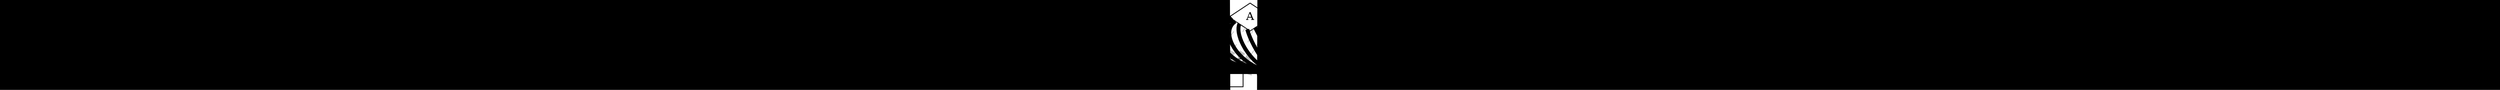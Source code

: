 digraph test48 {

  A [shape=diamond]
  B [shape=box]
  C {

  A [shape=diamond]
  B [shape=box]
  C {

  A [shape=diamond]
  B [shape=box]
  C {

  A [shape=diamond]
  B [shape=box]
  C {

  A [shape=diamond]
  B [shape=box]
  C {

  A [shape=diamond]
  B [shape=box]
  C {

  A [shape=diamond]
  B [shape=box]
  C {

  A [shape=diamond]
  B [shape=box]
  C {

  A [shape=diamond]
  B [shape=box]
  C {

  A [shape=diamond]
  B [shape=box]
  C {

  A [shape=diamond]
  B [shape=box]
  C {

  A [shape=diamond]
  B [shape=box]
  C {

  A [shape=diamond]
  B [shape=box]
  C {

  A [shape=diamond]
  B [shape=box]
  C {

  A [shape=diamond]
  B [shape=box]
  C {

  A [shape=diamond]
  B [shape=box]
  C {

  A [shape=diamond]
  B [shape=box]
  C {

  A [shape=diamond]
  B [shape=box]
  C {

  A [shape=diamond]
  B [shape=box]
  C {

  A [shape=diamond]
  B [shape=box]
  C {

  A [shape=diamond]
  B [shape=box]
  C {

  A [shape=diamond]
  B [shape=box]
  C {

  A [shape=diamond]
  B [shape=box]
  C {

  A [shape=diamond]
  B [shape=box]
  C {

  A [shape=diamond]
  B [shape=box]
  C {

  A [shape=diamond]
  B [shape=box]
  C {

  A [shape=diamond]
  B [shape=box]
  C {

  A [shape=diamond]
  B [shape=box]
  C {

  A [shape=diamond]
  B [shape=box]
  C {

  A [shape=diamond]
  B [shape=box]
  C {

  A [shape=diamond]
  B [shape=box]
  C {

  A [shape=diamond]
  B [shape=box]
  C {

  A [shape=diamond]
  B [shape=box]
  C {

  A [shape=diamond]
  B [shape=box]
  C {

  A [shape=diamond]
  B [shape=box]
  C {

  A [shape=diamond]
  B [shape=box]
  C {

  A [shape=diamond]
  B [shape=box]
  C {

  A [shape=diamond]
  B [shape=box]
  C {

  A [shape=diamond]
  B [shape=box]
  C {

  A [shape=diamond]
  B [shape=box]
  C {

  A [shape=diamond]
  B [shape=box]
  C {

  A [shape=diamond]
  B [shape=box]
  C {

  A [shape=diamond]
  B [shape=box]
  C {

  A [shape=diamond]
  B [shape=box]
  C {

  A [shape=diamond]
  B [shape=box]
  C {

  A [shape=diamond]
  B [shape=box]
  C {

  A [shape=diamond]
  B [shape=box]
  C {

  A [shape=diamond]
  B [shape=box]
  C {

  A [shape=diamond]
  B [shape=box]
  C {

  A [shape=diamond]
  B [shape=box]
  C {

  A [shape=diamond]
  B [shape=box]
  C {

  A [shape=diamond]
  B [shape=box]
  C {

  A [shape=diamond]
  B [shape=box]
  C {

  A [shape=diamond]
  B [shape=box]
  C {

  A [shape=diamond]
  B [shape=box]
  C {

  A [shape=diamond]
  B [shape=box]
  C {

  A [shape=diamond]
  B [shape=box]
  C {

  A [shape=diamond]
  B [shape=box]
  C {

  A [shape=diamond]
  B [shape=box]
  C {

  A [shape=diamond]
  B [shape=box]
  C {

  A [shape=diamond]
  B [shape=box]
  C {

  A [shape=diamond]
  B [shape=box]
  C {

  A [shape=diamond]
  B [shape=box]
  C {

  A [shape=diamond]
  B [shape=box]
  C {

  A [shape=diamond]
  B [shape=box]
  C {

  A [shape=diamond]
  B [shape=box]
  C {

  A [shape=diamond]
  B [shape=box]
  C {

  A [shape=diamond]
  B [shape=box]
  C {

  A [shape=diamond]
  B [shape=box]
  C {

  A [shape=diamond]
  B [shape=box]
  C {

  A [shape=diamond]
  B [shape=box]
  C {

  A [shape=diamond]
  B [shape=box]
  C {

  A [shape=diamond]
  B [shape=box]
  C {

  A [shape=diamond]
  B [shape=box]
  C {

  A [shape=diamond]
  B [shape=box]
  C {

  A [shape=diamond]
  B [shape=box]
  C {

  A [shape=diamond]
  B [shape=box]
  C {

  A [shape=diamond]
  B [shape=box]
  C {

  A [shape=diamond]
  B [shape=box]
  C {

  A [shape=diamond]
  B [shape=box]
  C {

  A [shape=diamond]
  B [shape=box]
  C {

  A [shape=diamond]
  B [shape=box]
  C {

  A [shape=diamond]
  B [shape=box]
  C {

  A [shape=diamond]
  B [shape=box]
  C {

  A [shape=diamond]
  B [shape=box]
  C {

  A [shape=diamond]
  B [shape=box]
  C {

  A [shape=diamond]
  B [shape=box]
  C {

  A [shape=diamond]
  B [shape=box]
  C {

  A [shape=diamond]
  B [shape=box]
  C {

  A [shape=diamond]
  B [shape=box]
  C {

  A [shape=diamond]
  B [shape=box]
  C {

  A [shape=diamond]
  B [shape=box]
  C {

  A [shape=diamond]
  B [shape=box]
  C {

  A [shape=diamond]
  B [shape=box]
  C {

  A [shape=diamond]
  B [shape=box]
  C {

  A [shape=diamond]
  B [shape=box]
  C {

  A [shape=diamond]
  B [shape=box]
  C {

  A [shape=diamond]
  B [shape=box]
  C {

  A [shape=diamond]
  B [shape=box]
  C {

  A [shape=diamond]
  B [shape=box]
  C {

  A [shape=diamond]
  B [shape=box]
  C {

  A [shape=diamond]
  B [shape=box]
  C {

  A [shape=diamond]
  B [shape=box]
  C {

  A [shape=diamond]
  B [shape=box]
  C {

  A [shape=diamond]
  B [shape=box]
  C {

  A [shape=diamond]
  B [shape=box]
  C {

  A [shape=diamond]
  B [shape=box]
  C {

  A [shape=diamond]
  B [shape=box]
  C {

  A [shape=diamond]
  B [shape=box]
  C {

  A [shape=diamond]
  B [shape=box]
  C {

  A [shape=diamond]
  B [shape=box]
  C {

  A [shape=diamond]
  B [shape=box]
  C {

  A [shape=diamond]
  B [shape=box]
  C {

  A [shape=diamond]
  B [shape=box]
  C {

  A [shape=diamond]
  B [shape=box]
  C {

  A [shape=diamond]
  B [shape=box]
  C {

  A [shape=diamond]
  B [shape=box]
  C {

  A [shape=diamond]
  B [shape=box]
  C {

  A [shape=diamond]
  B [shape=box]
  C {

  A [shape=diamond]
  B [shape=box]
  C {

  A [shape=diamond]
  B [shape=box]
  C {

  A [shape=diamond]
  B [shape=box]
  C {

  A [shape=diamond]
  B [shape=box]
  C {

  A [shape=diamond]
  B [shape=box]
  C {

  A [shape=diamond]
  B [shape=box]
  C {

  A [shape=diamond]
  B [shape=box]
  C {

  A [shape=diamond]
  B [shape=box]
  C {

  A [shape=diamond]
  B [shape=box]
  C {

  A [shape=diamond]
  B [shape=box]
  C {

  A [shape=diamond]
  B [shape=box]
  C {

  A [shape=diamond]
  B [shape=box]
  C {

  A [shape=diamond]
  B [shape=box]
  C {

  A [shape=diamond]
  B [shape=box]
  C {

  A [shape=diamond]
  B [shape=box]
  C {

  A [shape=diamond]
  B [shape=box]
  C {

  A [shape=diamond]
  B [shape=box]
  C {

  A [shape=diamond]
  B [shape=box]
  C {

  A [shape=diamond]
  B [shape=box]
  C {

  A [shape=diamond]
  B [shape=box]
  C {

  A [shape=diamond]
  B [shape=box]
  C {

  A [shape=diamond]
  B [shape=box]
  C {

  A [shape=diamond]
  B [shape=box]
  C {

  A [shape=diamond]
  B [shape=box]
  C {

  A [shape=diamond]
  B [shape=box]
  C {

  A [shape=diamond]
  B [shape=box]
  C {

  A [shape=diamond]
  B [shape=box]
  C {

  A [shape=diamond]
  B [shape=box]
  C {

  A [shape=diamond]
  B [shape=box]
  C {

  A [shape=diamond]
  B [shape=box]
  C {

  A [shape=diamond]
  B [shape=box]
  C {

  A [shape=diamond]
  B [shape=box]
  C {

  A [shape=diamond]
  B [shape=box]
  C {

  A [shape=diamond]
  B [shape=box]
  C {

  A [shape=diamond]
  B [shape=box]
  C {

  A [shape=diamond]
  B [shape=box]
  C {

  A [shape=diamond]
  B [shape=box]
  C {

  A [shape=diamond]
  B [shape=box]
  C {

  A [shape=diamond]
  B [shape=box]
  C {

  A [shape=diamond]
  B [shape=box]
  C {

  A [shape=diamond]
  B [shape=box]
  C {

  A [shape=diamond]
  B [shape=box]
  C {

  A [shape=diamond]
  B [shape=box]
  C {

  A [shape=diamond]
  B [shape=box]
  C {

  A [shape=diamond]
  B [shape=box]
  C {

  A [shape=diamond]
  B [shape=box]
  C {

  A [shape=diamond]
  B [shape=box]
  C {

  A [shape=diamond]
  B [shape=box]
  C {

  A [shape=diamond]
  B [shape=box]
  C {

  A [shape=diamond]
  B [shape=box]
  C {

  A [shape=diamond]
  B [shape=box]
  C {

  A [shape=diamond]
  B [shape=box]
  C {

  A [shape=diamond]
  B [shape=box]
  C {

  A [shape=diamond]
  B [shape=box]
  C {

  A [shape=diamond]
  B [shape=box]
  C {

  A [shape=diamond]
  B [shape=box]
  C {

  A [shape=diamond]
  B [shape=box]
  C {

  A [shape=diamond]
  B [shape=box]
  C {

  A [shape=diamond]
  B [shape=box]
  C {

  A [shape=diamond]
  B [shape=box]
  C {

  A [shape=diamond]
  B [shape=box]
  C {

  A [shape=diamond]
  B [shape=box]
  C {

  A [shape=diamond]
  B [shape=box]
  C {

  A [shape=diamond]
  B [shape=box]
  C {

  A [shape=diamond]
  B [shape=box]
  C {

  A [shape=diamond]
  B [shape=box]
  C {

  A [shape=diamond]
  B [shape=box]
  C {

  A [shape=diamond]
  B [shape=box]
  C {

  A [shape=diamond]
  B [shape=box]
  C {

  A [shape=diamond]
  B [shape=box]
  C {

  A [shape=diamond]
  B [shape=box]
  C {

  A [shape=diamond]
  B [shape=box]
  C {

  A [shape=diamond]
  B [shape=box]
  C {

  A [shape=diamond]
  B [shape=box]
  C {

  A [shape=diamond]
  B [shape=box]
  C {

  A [shape=diamond]
  B [shape=box]
  C {

  A [shape=diamond]
  B [shape=box]
  C {

  A [shape=diamond]
  B [shape=box]
  C {

  A [shape=diamond]
  B [shape=box]
  C {

  A [shape=diamond]
  B [shape=box]
  C {

  A [shape=diamond]
  B [shape=box]
  C {

  A [shape=diamond]
  B [shape=box]
  C {

  A [shape=diamond]
  B [shape=box]
  C {

  A [shape=diamond]
  B [shape=box]
  C {

  A [shape=diamond]
  B [shape=box]
  C {

  A [shape=diamond]
  B [shape=box]
  C {

  A [shape=diamond]
  B [shape=box]
  C {

  A [shape=diamond]
  B [shape=box]
  C {

  A [shape=diamond]
  B [shape=box]
  C {

  A [shape=diamond]
  B [shape=box]
  C {

  A [shape=diamond]
  B [shape=box]
  C {

  A [shape=diamond]
  B [shape=box]
  C {

  A [shape=diamond]
  B [shape=box]
  C {

  A [shape=diamond]
  B [shape=box]
  C {

  A [shape=diamond]
  B [shape=box]
  C {

  A [shape=diamond]
  B [shape=box]
  C {

  A [shape=diamond]
  B [shape=box]
  C {

  A [shape=diamond]
  B [shape=box]
  C {

  A [shape=diamond]
  B [shape=box]
  C {

  A [shape=diamond]
  B [shape=box]
  C {

  A [shape=diamond]
  B [shape=box]
  C {

  A [shape=diamond]
  B [shape=box]
  C {

  A [shape=diamond]
  B [shape=box]
  C {

  A [shape=diamond]
  B [shape=box]
  C {

  A [shape=diamond]
  B [shape=box]
  C {

  A [shape=diamond]
  B [shape=box]
  C {

  A [shape=diamond]
  B [shape=box]
  C {

  A [shape=diamond]
  B [shape=box]
  C {

  A [shape=diamond]
  B [shape=box]
  C {

  A [shape=diamond]
  B [shape=box]
  C {

  A [shape=diamond]
  B [shape=box]
  C {

  A [shape=diamond]
  B [shape=box]
  C {

  A [shape=diamond]
  B [shape=box]
  C {

  A [shape=diamond]
  B [shape=box]
  C {

  A [shape=diamond]
  B [shape=box]
  C {

  A [shape=diamond]
  B [shape=box]
  C [shape=circle]

  A -> B [style=dashed, color=grey]
  A -> D [penwidth=5, arrowhead=none]

}

  A -> B [style=dashed, color=grey]
  A -> D [penwidth=5, arrowhead=none]

}

  A -> B [style=dashed, color=grey]
  A -> D [penwidth=5, arrowhead=none]

}

  A -> B [style=dashed, color=grey]
  A -> D [penwidth=5, arrowhead=none]

}

  A -> B [style=dashed, color=grey]
  A -> D [penwidth=5, arrowhead=none]

}

  A -> B [style=dashed, color=grey]
  A -> D [penwidth=5, arrowhead=none]

}

  A -> B [style=dashed, color=grey]
  A -> D [penwidth=5, arrowhead=none]

}

  A -> B [style=dashed, color=grey]
  A -> D [penwidth=5, arrowhead=none]

}

  A -> B [style=dashed, color=grey]
  A -> D [penwidth=5, arrowhead=none]

}

  A -> B [style=dashed, color=grey]
  A -> D [penwidth=5, arrowhead=none]

}

  A -> B [style=dashed, color=grey]
  A -> D [penwidth=5, arrowhead=none]

}

  A -> B [style=dashed, color=grey]
  A -> D [penwidth=5, arrowhead=none]

}

  A -> B [style=dashed, color=grey]
  A -> D [penwidth=5, arrowhead=none]

}

  A -> B [style=dashed, color=grey]
  A -> D [penwidth=5, arrowhead=none]

}

  A -> B [style=dashed, color=grey]
  A -> D [penwidth=5, arrowhead=none]

}

  A -> B [style=dashed, color=grey]
  A -> D [penwidth=5, arrowhead=none]

}

  A -> B [style=dashed, color=grey]
  A -> D [penwidth=5, arrowhead=none]

}

  A -> B [style=dashed, color=grey]
  A -> D [penwidth=5, arrowhead=none]

}

  A -> B [style=dashed, color=grey]
  A -> D [penwidth=5, arrowhead=none]

}

  A -> B [style=dashed, color=grey]
  A -> D [penwidth=5, arrowhead=none]

}

  A -> B [style=dashed, color=grey]
  A -> D [penwidth=5, arrowhead=none]

}

  A -> B [style=dashed, color=grey]
  A -> D [penwidth=5, arrowhead=none]

}

  A -> B [style=dashed, color=grey]
  A -> D [penwidth=5, arrowhead=none]

}

  A -> B [style=dashed, color=grey]
  A -> D [penwidth=5, arrowhead=none]

}

  A -> B [style=dashed, color=grey]
  A -> D [penwidth=5, arrowhead=none]

}

  A -> B [style=dashed, color=grey]
  A -> D [penwidth=5, arrowhead=none]

}

  A -> B [style=dashed, color=grey]
  A -> D [penwidth=5, arrowhead=none]

}

  A -> B [style=dashed, color=grey]
  A -> D [penwidth=5, arrowhead=none]

}

  A -> B [style=dashed, color=grey]
  A -> D [penwidth=5, arrowhead=none]

}

  A -> B [style=dashed, color=grey]
  A -> D [penwidth=5, arrowhead=none]

}

  A -> B [style=dashed, color=grey]
  A -> D [penwidth=5, arrowhead=none]

}

  A -> B [style=dashed, color=grey]
  A -> D [penwidth=5, arrowhead=none]

}

  A -> B [style=dashed, color=grey]
  A -> D [penwidth=5, arrowhead=none]

}

  A -> B [style=dashed, color=grey]
  A -> D [penwidth=5, arrowhead=none]

}

  A -> B [style=dashed, color=grey]
  A -> D [penwidth=5, arrowhead=none]

}

  A -> B [style=dashed, color=grey]
  A -> D [penwidth=5, arrowhead=none]

}

  A -> B [style=dashed, color=grey]
  A -> D [penwidth=5, arrowhead=none]

}

  A -> B [style=dashed, color=grey]
  A -> D [penwidth=5, arrowhead=none]

}

  A -> B [style=dashed, color=grey]
  A -> D [penwidth=5, arrowhead=none]

}

  A -> B [style=dashed, color=grey]
  A -> D [penwidth=5, arrowhead=none]

}

  A -> B [style=dashed, color=grey]
  A -> D [penwidth=5, arrowhead=none]

}

  A -> B [style=dashed, color=grey]
  A -> D [penwidth=5, arrowhead=none]

}

  A -> B [style=dashed, color=grey]
  A -> D [penwidth=5, arrowhead=none]

}

  A -> B [style=dashed, color=grey]
  A -> D [penwidth=5, arrowhead=none]

}

  A -> B [style=dashed, color=grey]
  A -> D [penwidth=5, arrowhead=none]

}

  A -> B [style=dashed, color=grey]
  A -> D [penwidth=5, arrowhead=none]

}

  A -> B [style=dashed, color=grey]
  A -> D [penwidth=5, arrowhead=none]

}

  A -> B [style=dashed, color=grey]
  A -> D [penwidth=5, arrowhead=none]

}

  A -> B [style=dashed, color=grey]
  A -> D [penwidth=5, arrowhead=none]

}

  A -> B [style=dashed, color=grey]
  A -> D [penwidth=5, arrowhead=none]

}

  A -> B [style=dashed, color=grey]
  A -> D [penwidth=5, arrowhead=none]

}

  A -> B [style=dashed, color=grey]
  A -> D [penwidth=5, arrowhead=none]

}

  A -> B [style=dashed, color=grey]
  A -> D [penwidth=5, arrowhead=none]

}

  A -> B [style=dashed, color=grey]
  A -> D [penwidth=5, arrowhead=none]

}

  A -> B [style=dashed, color=grey]
  A -> D [penwidth=5, arrowhead=none]

}

  A -> B [style=dashed, color=grey]
  A -> D [penwidth=5, arrowhead=none]

}

  A -> B [style=dashed, color=grey]
  A -> D [penwidth=5, arrowhead=none]

}

  A -> B [style=dashed, color=grey]
  A -> D [penwidth=5, arrowhead=none]

}

  A -> B [style=dashed, color=grey]
  A -> D [penwidth=5, arrowhead=none]

}

  A -> B [style=dashed, color=grey]
  A -> D [penwidth=5, arrowhead=none]

}

  A -> B [style=dashed, color=grey]
  A -> D [penwidth=5, arrowhead=none]

}

  A -> B [style=dashed, color=grey]
  A -> D [penwidth=5, arrowhead=none]

}

  A -> B [style=dashed, color=grey]
  A -> D [penwidth=5, arrowhead=none]

}

  A -> B [style=dashed, color=grey]
  A -> D [penwidth=5, arrowhead=none]

}

  A -> B [style=dashed, color=grey]
  A -> D [penwidth=5, arrowhead=none]

}

  A -> B [style=dashed, color=grey]
  A -> D [penwidth=5, arrowhead=none]

}

  A -> B [style=dashed, color=grey]
  A -> D [penwidth=5, arrowhead=none]

}

  A -> B [style=dashed, color=grey]
  A -> D [penwidth=5, arrowhead=none]

}

  A -> B [style=dashed, color=grey]
  A -> D [penwidth=5, arrowhead=none]

}

  A -> B [style=dashed, color=grey]
  A -> D [penwidth=5, arrowhead=none]

}

  A -> B [style=dashed, color=grey]
  A -> D [penwidth=5, arrowhead=none]

}

  A -> B [style=dashed, color=grey]
  A -> D [penwidth=5, arrowhead=none]

}

  A -> B [style=dashed, color=grey]
  A -> D [penwidth=5, arrowhead=none]

}

  A -> B [style=dashed, color=grey]
  A -> D [penwidth=5, arrowhead=none]

}

  A -> B [style=dashed, color=grey]
  A -> D [penwidth=5, arrowhead=none]

}

  A -> B [style=dashed, color=grey]
  A -> D [penwidth=5, arrowhead=none]

}

  A -> B [style=dashed, color=grey]
  A -> D [penwidth=5, arrowhead=none]

}

  A -> B [style=dashed, color=grey]
  A -> D [penwidth=5, arrowhead=none]

}

  A -> B [style=dashed, color=grey]
  A -> D [penwidth=5, arrowhead=none]

}

  A -> B [style=dashed, color=grey]
  A -> D [penwidth=5, arrowhead=none]

}

  A -> B [style=dashed, color=grey]
  A -> D [penwidth=5, arrowhead=none]

}

  A -> B [style=dashed, color=grey]
  A -> D [penwidth=5, arrowhead=none]

}

  A -> B [style=dashed, color=grey]
  A -> D [penwidth=5, arrowhead=none]

}

  A -> B [style=dashed, color=grey]
  A -> D [penwidth=5, arrowhead=none]

}

  A -> B [style=dashed, color=grey]
  A -> D [penwidth=5, arrowhead=none]

}

  A -> B [style=dashed, color=grey]
  A -> D [penwidth=6451, arrowhead=none]

}

  A -> B [style=dashed, color=grey]
  A -> D [penwidth=5, arrowhead=none]

}

  A -> B [style=dashed, color=grey]
  A -> D [penwidth=5, arrowhead=none]

}

  A -> B [style=dashed, color=grey]
  A -> D [penwidth=5, arrowhead=none]

}

  A -> B [style=dashed, color=grey]
  A -> D [penwidth=5, arrowhead=none]

}

  A -> B [style=dashed, color=grey]
  A -> D [penwidth=5, arrowhead=none]

}

  A -> B [style=dashed, color=grey]
  A -> D [penwidth=5, arrowhead=none]

}

  A -> B [style=dashed, color=grey]
  A -> D [penwidth=5, arrowhead=none]

}

  A -> B [style=dashed, color=grey]
  A -> D [penwidth=5, arrowhead=none]

}

  A -> B [style=dashed, color=grey]
  A -> D [penwidth=5, arrowhead=none]

}

  A -> B [style=dashed, color=grey]
  A -> D [penwidth=5, arrowhead=none]

}

  A -> B [style=dashed, color=grey]
  A -> D [penwidth=5, arrowhead=none]

}

  A -> B [style=dashed, color=grey]
  A -> D [penwidth=5, arrowhead=none]

}

  A -> B [style=dashed, color=grey]
  A -> D [penwidth=5, arrowhead=none]

}

  A -> B [style=dashed, color=grey]
  A -> D [penwidth=5, arrowhead=none]

}

  A -> B [style=dashed, color=grey]
  A -> D [penwidth=5, arrowhead=none]

}

  A -> B [style=dashed, color=grey]
  A -> D [penwidth=5, arrowhead=none]

}

  A -> B [style=dashed, color=grey]
  A -> D [penwidth=5, arrowhead=none]

}

  A -> B [style=dashed, color=grey]
  A -> D [penwidth=5, arrowhead=none]

}

  A -> B [style=dashed, color=grey]
  A -> D [penwidth=5, arrowhead=none]

}

  A -> B [style=dashed, color=grey]
  A -> D [penwidth=5, arrowhead=none]

}

  A -> B [style=dashed, color=grey]
  A -> D [penwidth=5, arrowhead=none]

}

  A -> B [style=dashed, color=grey]
  A -> D [penwidth=5, arrowhead=none]

}

  A -> B [style=dashed, color=grey]
  A -> D [penwidth=5, arrowhead=none]

}

  A -> B [style=dashed, color=grey]
  A -> D [penwidth=5, arrowhead=none]

}

  A -> B [style=dashed, color=grey]
  A -> D [penwidth=5, arrowhead=none]

}

  A -> B [style=dashed, color=grey]
  A -> D [penwidth=5, arrowhead=none]

}

  A -> B [style=dashed, color=grey]
  A -> D [penwidth=5, arrowhead=none]

}

  A -> B [style=dashed, color=grey]
  A -> D [penwidth=5, arrowhead=none]

}

  A -> B [style=dashed, color=grey]
  A -> D [penwidth=5, arrowhead=none]

}

  A -> B [style=dashed, color=grey]
  A -> D [penwidth=5, arrowhead=none]

}

  A -> B [style=dashed, color=grey]
  A -> D [penwidth=5, arrowhead=none]

}

  A -> B [style=dashed, color=grey]
  A -> D [penwidth=5, arrowhead=none]

}

  A -> B [style=dashed, color=grey]
  A -> D [penwidth=5, arrowhead=none]

}

  A -> B [style=dashed, color=grey]
  A -> D [penwidth=5, arrowhead=none]

}

  A -> B [style=dashed, color=grey]
  A -> D [penwidth=5, arrowhead=none]

}

  A -> B [style=dashed, color=grey]
  A -> D [penwidth=5, arrowhead=none]

}

  A -> B [style=dashed, color=grey]
  A -> D [penwidth=5, arrowhead=none]

}

  A -> B [style=dashed, color=grey]
  A -> D [penwidth=5, arrowhead=none]

}

  A -> B [style=dashed, color=grey]
  A -> D [penwidth=5, arrowhead=none]

}

  A -> B [style=dashed, color=grey]
  A -> D [penwidth=5, arrowhead=none]

}

  A -> B [style=dashed, color=grey]
  A -> D [penwidth=5, arrowhead=none]

}

  A -> B [style=dashed, color=grey]
  A -> D [penwidth=5, arrowhead=none]

}

  A -> B [style=dashed, color=grey]
  A -> D [penwidth=5, arrowhead=none]

}

  A -> B [style=dashed, color=grey]
  A -> D [penwidth=5, arrowhead=none]

}

  A -> B [style=dashed, color=grey]
  A -> D [penwidth=5, arrowhead=none]

}

  A -> B [style=dashed, color=grey]
  A -> D [penwidth=5, arrowhead=none]

}

  A -> B [style=dashed, color=grey]
  A -> D [penwidth=5, arrowhead=none]

}

  A -> B [style=dashed, color=grey]
  A -> D [penwidth=5, arrowhead=none]

}

  A -> B [style=dashed, color=grey]
  A -> D [penwidth=5, arrowhead=none]

}

  A -> B [style=dashed, color=grey]
  A -> D [penwidth=5, arrowhead=none]

}

  A -> B [style=dashed, color=grey]
  A -> D [penwidth=5, arrowhead=none]

}

  A -> B [style=dashed, color=grey]
  A -> D [penwidth=5, arrowhead=none]

}

  A -> B [style=dashed, color=grey]
  A -> D [penwidth=5, arrowhead=none]

}

  A -> B [style=dashed, color=grey]
  A -> D [penwidth=5, arrowhead=none]

}

  A -> B [style=dashed, color=grey]
  A -> D [penwidth=5, arrowhead=none]

}

  A -> B [style=dashed, color=grey]
  A -> D [penwidth=5, arrowhead=none]

}

  A -> B [style=dashed, color=grey]
  A -> D [penwidth=5, arrowhead=none]

}

  A -> B [style=dashed, color=grey]
  A -> D [penwidth=5, arrowhead=none]

}

  A -> B [style=dashed, color=grey]
  A -> D [penwidth=5, arrowhead=none]

}

  A -> B [style=dashed, color=grey]
  A -> D [penwidth=5, arrowhead=none]

}

  A -> B [style=dashed, color=grey]
  A -> D [penwidth=5, arrowhead=none]

}

  A -> B [style=dashed, color=grey]
  A -> D [penwidth=5, arrowhead=none]

}

  A -> B [style=dashed, color=grey]
  A -> D [penwidth=5, arrowhead=none]

}

  A -> B [style=dashed, color=grey]
  A -> D [penwidth=5, arrowhead=none]

}

  A -> B [style=dashed, color=grey]
  A -> D [penwidth=5, arrowhead=none]

}

  A -> B [style=dashed, color=grey]
  A -> D [penwidth=5, arrowhead=none]

}

  A -> B [style=dashed, color=grey]
  A -> D [penwidth=5, arrowhead=none]

}

  A -> B [style=dashed, color=grey]
  A -> D [penwidth=5, arrowhead=none]

}

  A -> B [style=dashed, color=grey]
  A -> D [penwidth=5, arrowhead=none]

}

  A -> B [style=dashed, color=grey]
  A -> D [penwidth=5, arrowhead=none]

}

  A -> B [style=dashed, color=grey]
  A -> D [penwidth=5, arrowhead=none]

}

  A -> B [style=dashed, color=grey]
  A -> D [penwidth=5, arrowhead=none]

}

  A -> B [style=dashed, color=grey]
  A -> D [penwidth=5, arrowhead=none]

}

  A -> B [style=dashed, color=grey]
  A -> D [penwidth=5, arrowhead=none]

}

  A -> B [style=dashed, color=grey]
  A -> D [penwidth=5, arrowhead=none]

}

  A -> B [style=dashed, color=grey]
  A -> D [penwidth=5, arrowhead=none]

}

  A -> B [style=dashed, color=grey]
  A -> D [penwidth=5, arrowhead=none]

}

  A -> B [style=dashed, color=grey]
  A -> D [penwidth=5, arrowhead=none]

}

  A -> B [style=dashed, color=grey]
  A -> D [penwidth=5, arrowhead=none]

}

  A -> B [style=dashed, color=grey]
  A -> D [penwidth=5, arrowhead=none]

}

  A -> B [style=dashed, color=grey]
  A -> D [penwidth=5, arrowhead=none]

}

  A -> B [style=dashed, color=grey]
  A -> D [penwidth=5, arrowhead=none]

}

  A -> B [style=dashed, color=grey]
  A -> D [penwidth=5, arrowhead=none]

}

  A -> B [style=dashed, color=grey]
  A -> D [penwidth=5, arrowhead=none]

}

  A -> B [style=dashed, color=grey]
  A -> D [penwidth=5, arrowhead=none]

}

  A -> B [style=dashed, color=grey]
  A -> D [penwidth=5, arrowhead=none]

}

  A -> B [style=dashed, color=grey]
  A -> D [penwidth=5, arrowhead=none]

}

  A -> B [style=dashed, color=grey]
  A -> D [penwidth=5, arrowhead=none]

}

  A -> B [style=dashed, color=grey]
  A -> D [penwidth=5, arrowhead=none]

}

  A -> B [style=dashed, color=grey]
  A -> D [penwidth=5, arrowhead=none]

}

  A -> B [style=dashed, color=grey]
  A -> D [penwidth=5, arrowhead=none]

}

  A -> B [style=dashed, color=grey]
  A -> D [penwidth=5, arrowhead=none]

}

  A -> B [style=dashed, color=grey]
  A -> D [penwidth=5, arrowhead=none]

}

  A -> B [style=dashed, color=grey]
  A -> D [penwidth=5, arrowhead=none]

}

  A -> B [style=dashed, color=grey]
  A -> D [penwidth=5, arrowhead=none]

}

  A -> B [style=dashed, color=grey]
  A -> D [penwidth=5, arrowhead=none]

}

  A -> B [style=dashed, color=grey]
  A -> D [penwidth=5, arrowhead=none]

}

  A -> B [style=dashed, color=grey]
  A -> D [penwidth=5, arrowhead=none]

}

  A -> B [style=dashed, color=grey]
  A -> D [penwidth=5, arrowhead=none]

}

  A -> B [style=dashed, color=grey]
  A -> D [penwidth=5, arrowhead=none]

}

  A -> B [style=dashed, color=grey]
  A -> D [penwidth=5, arrowhead=none]

}

  A -> B [style=dashed, color=grey]
  A -> D [penwidth=5, arrowhead=none]

}

  A -> B [style=dashed, color=grey]
  A -> D [penwidth=5, arrowhead=none]

}

  A -> B [style=dashed, color=grey]
  A -> D [penwidth=5, arrowhead=none]

}

  A -> B [style=dashed, color=grey]
  A -> D [penwidth=5, arrowhead=none]

}

  A -> B [style=dashed, color=grey]
  A -> D [penwidth=5, arrowhead=none]

}

  A -> B [style=dashed, color=grey]
  A -> D [penwidth=5, arrowhead=none]

}

  A -> B [style=dashed, color=grey]
  A -> D [penwidth=5, arrowhead=none]

}

  A -> B [style=dashed, color=grey]
  A -> D [penwidth=5, arrowhead=none]

}

  A -> B [style=dashed, color=grey]
  A -> D [penwidth=5, arrowhead=none]

}

  A -> B [style=dashed, color=grey]
  A -> D [penwidth=5, arrowhead=none]

}

  A -> B [style=dashed, color=grey]
  A -> D [penwidth=5, arrowhead=none]

}

  A -> B [style=dashed, color=grey]
  A -> D [penwidth=5, arrowhead=none]

}

  A -> B [style=dashed, color=grey]
  A -> D [penwidth=5, arrowhead=none]

}

  A -> B [style=dashed, color=grey]
  A -> D [penwidth=5, arrowhead=none]

}

  A -> B [style=dashed, color=grey]
  A -> D [penwidth=5, arrowhead=none]

}

  A -> B [style=dashed, color=grey]
  A -> D [penwidth=5, arrowhead=none]

}

  A -> B [style=dashed, color=grey]
  A -> D [penwidth=5, arrowhead=none]

}

  A -> B [style=dashed, color=grey]
  A -> D [penwidth=5, arrowhead=none]

}

  A -> B [style=dashed, color=grey]
  A -> D [penwidth=5, arrowhead=none]

}

  A -> B [style=dashed, color=grey]
  A -> D [penwidth=5, arrowhead=none]

}

  A -> B [style=dashed, color=grey]
  A -> D [penwidth=5, arrowhead=none]

}

  A -> B [style=dashed, color=grey]
  A -> D [penwidth=5, arrowhead=none]

}

  A -> B [style=dashed, color=grey]
  A -> D [penwidth=5, arrowhead=none]

}

  A -> B [style=dashed, color=grey]
  A -> D [penwidth=5, arrowhead=none]

}

  A -> B [style=dashed, color=grey]
  A -> D [penwidth=5, arrowhead=none]

}

  A -> B [style=dashed, color=grey]
  A -> D [penwidth=5, arrowhead=none]

}

  A -> B [style=dashed, color=grey]
  A -> D [penwidth=5, arrowhead=none]

}

  A -> B [style=dashed, color=grey]
  A -> D [penwidth=5, arrowhead=none]

}

  A -> B [style=dashed, color=grey]
  A -> D [penwidth=5, arrowhead=none]

}

  A -> B [style=dashed, color=grey]
  A -> D [penwidth=5, arrowhead=none]

}

  A -> B [style=dashed, color=grey]
  A -> D [penwidth=5, arrowhead=none]

}

  A -> B [style=dashed, color=grey]
  A -> D [penwidth=5, arrowhead=none]

}

  A -> B [style=dashed, color=grey]
  A -> D [penwidth=5, arrowhead=none]

}

  A -> B [style=dashed, color=grey]
  A -> D [penwidth=5, arrowhead=none]

}

  A -> B [style=dashed, color=grey]
  A -> D [penwidth=5, arrowhead=none]

}

  A -> B [style=dashed, color=grey]
  A -> D [penwidth=5, arrowhead=none]

}

  A -> B [style=dashed, color=grey]
  A -> D [penwidth=5, arrowhead=none]

}

  A -> B [style=dashed, color=grey]
  A -> D [penwidth=5, arrowhead=none]

}

  A -> B [style=dashed, color=grey]
  A -> D [penwidth=170141183460469231731687303715884105727, arrowhead=none]

}

  A -> B [style=dashed, color=grey]
  A -> D [penwidth=5, arrowhead=none]

}

  A -> B [style=dashed, color=grey]
  A -> D [penwidth=5, arrowhead=none]

}

  A -> B [style=dashed, color=grey]
  A -> D [penwidth=5, arrowhead=none]

}

  A -> B [style=dashed, color=grey]
  A -> D [penwidth=5, arrowhead=none]

}

  A -> B [style=dashed, color=grey]
  A -> D [penwidth=5, arrowhead=none]

}

  A -> B [style=dashed, color=grey]
  A -> D [penwidth=5, arrowhead=none]

}

  A -> B [style=dashed, color=grey]
  A -> D [penwidth=-3, arrowhead=none]

}

  A -> B [style=dashed, color=grey]
  A -> D [penwidth=5, arrowhead=none]

}

  A -> B [style=dashed, color=grey]
  A -> D [penwidth=5, arrowhead=none]

}

